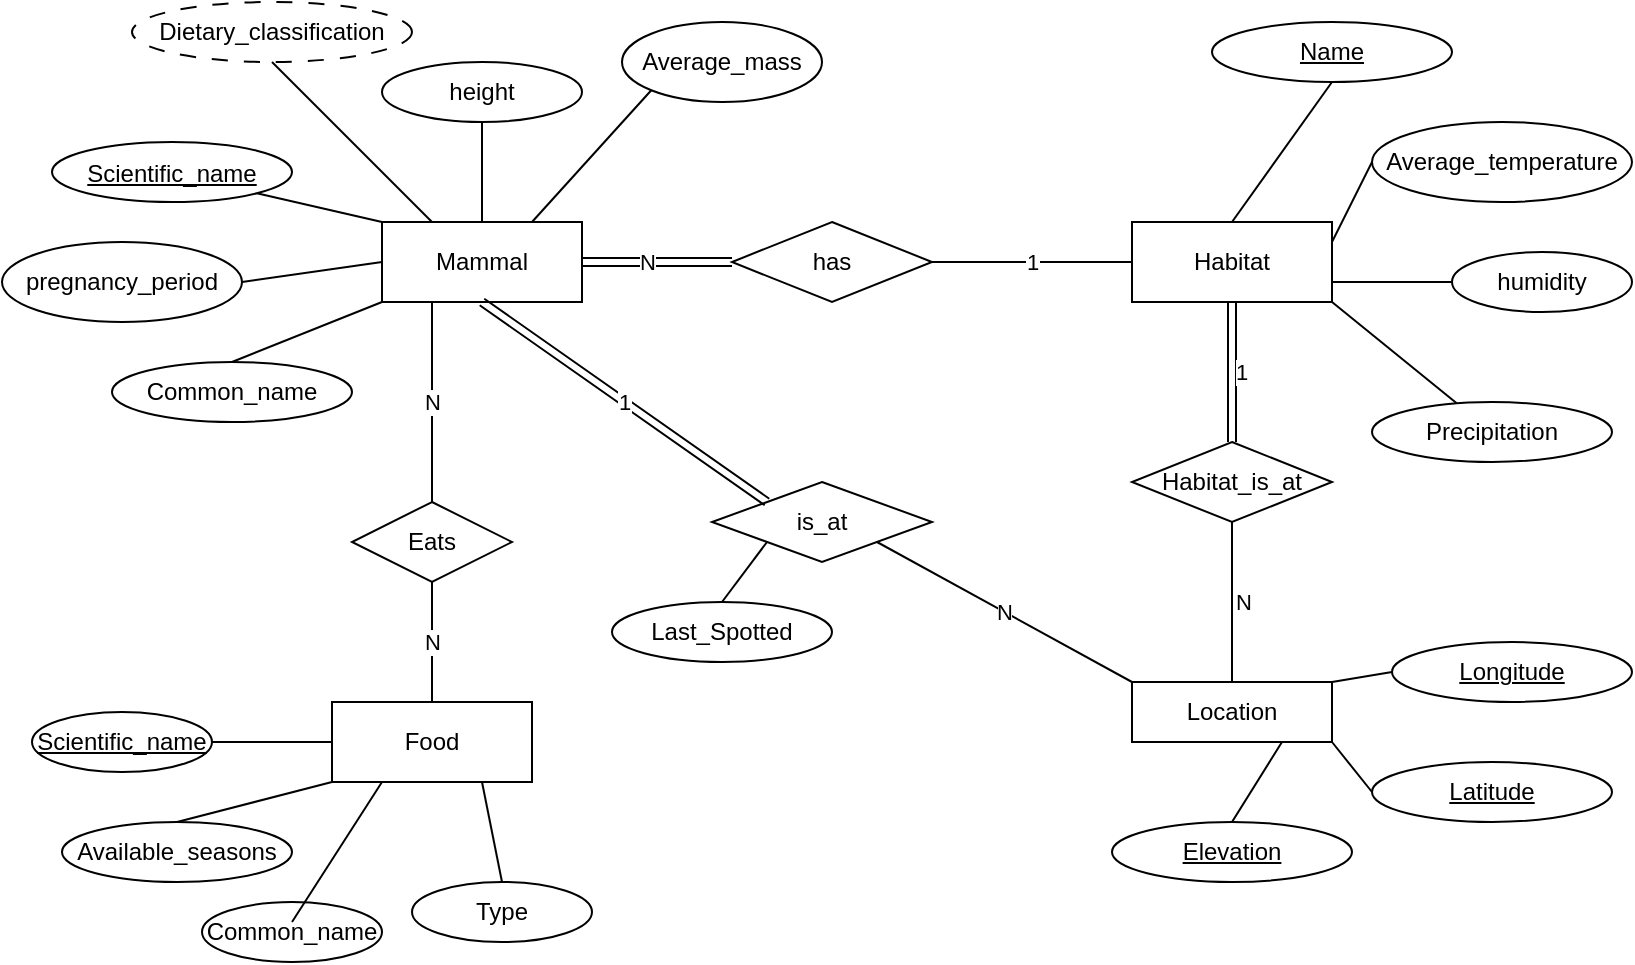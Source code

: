<mxfile version="23.0.2" type="github">
  <diagram id="R2lEEEUBdFMjLlhIrx00" name="Page-1">
    <mxGraphModel dx="1393" dy="776" grid="1" gridSize="10" guides="1" tooltips="1" connect="1" arrows="1" fold="1" page="1" pageScale="1" pageWidth="850" pageHeight="1100" math="0" shadow="0" extFonts="Permanent Marker^https://fonts.googleapis.com/css?family=Permanent+Marker">
      <root>
        <mxCell id="0" />
        <mxCell id="1" parent="0" />
        <mxCell id="7sQpSWEZFjkxRv6NlpaU-1" value="Mammal" style="rounded=0;whiteSpace=wrap;html=1;" parent="1" vertex="1">
          <mxGeometry x="215" y="180" width="100" height="40" as="geometry" />
        </mxCell>
        <mxCell id="7sQpSWEZFjkxRv6NlpaU-2" value="Habitat" style="rounded=0;whiteSpace=wrap;html=1;" parent="1" vertex="1">
          <mxGeometry x="590" y="180" width="100" height="40" as="geometry" />
        </mxCell>
        <mxCell id="7sQpSWEZFjkxRv6NlpaU-3" value="Food" style="rounded=0;whiteSpace=wrap;html=1;" parent="1" vertex="1">
          <mxGeometry x="190" y="420" width="100" height="40" as="geometry" />
        </mxCell>
        <mxCell id="7sQpSWEZFjkxRv6NlpaU-4" value="&lt;u&gt;Scientific_name&lt;/u&gt;" style="ellipse;whiteSpace=wrap;html=1;strokeWidth=1;verticalAlign=middle;horizontal=1;spacingBottom=0;spacingTop=2;" parent="1" vertex="1">
          <mxGeometry x="50" y="140" width="120" height="30" as="geometry" />
        </mxCell>
        <mxCell id="7sQpSWEZFjkxRv6NlpaU-5" value="Dietary_classification" style="ellipse;whiteSpace=wrap;html=1;dashed=1;dashPattern=8 8;" parent="1" vertex="1">
          <mxGeometry x="90" y="70" width="140" height="30" as="geometry" />
        </mxCell>
        <mxCell id="7sQpSWEZFjkxRv6NlpaU-6" value="pregnancy_period" style="ellipse;whiteSpace=wrap;html=1;" parent="1" vertex="1">
          <mxGeometry x="25" y="190" width="120" height="40" as="geometry" />
        </mxCell>
        <mxCell id="7sQpSWEZFjkxRv6NlpaU-7" value="height" style="ellipse;whiteSpace=wrap;html=1;" parent="1" vertex="1">
          <mxGeometry x="215" y="100" width="100" height="30" as="geometry" />
        </mxCell>
        <mxCell id="7sQpSWEZFjkxRv6NlpaU-8" value="Average_mass" style="ellipse;whiteSpace=wrap;html=1;" parent="1" vertex="1">
          <mxGeometry x="335" y="80" width="100" height="40" as="geometry" />
        </mxCell>
        <mxCell id="7sQpSWEZFjkxRv6NlpaU-15" style="edgeStyle=orthogonalEdgeStyle;rounded=0;orthogonalLoop=1;jettySize=auto;html=1;exitX=0.5;exitY=1;exitDx=0;exitDy=0;" parent="1" source="7sQpSWEZFjkxRv6NlpaU-8" target="7sQpSWEZFjkxRv6NlpaU-8" edge="1">
          <mxGeometry relative="1" as="geometry" />
        </mxCell>
        <mxCell id="7sQpSWEZFjkxRv6NlpaU-17" value="Common_name" style="ellipse;whiteSpace=wrap;html=1;" parent="1" vertex="1">
          <mxGeometry x="80" y="250" width="120" height="30" as="geometry" />
        </mxCell>
        <mxCell id="7sQpSWEZFjkxRv6NlpaU-18" value="" style="endArrow=none;html=1;rounded=0;exitX=1;exitY=0.5;exitDx=0;exitDy=0;entryX=0;entryY=0.5;entryDx=0;entryDy=0;" parent="1" source="7sQpSWEZFjkxRv6NlpaU-6" target="7sQpSWEZFjkxRv6NlpaU-1" edge="1">
          <mxGeometry width="50" height="50" relative="1" as="geometry">
            <mxPoint x="550" y="300" as="sourcePoint" />
            <mxPoint x="600" y="250" as="targetPoint" />
          </mxGeometry>
        </mxCell>
        <mxCell id="7sQpSWEZFjkxRv6NlpaU-20" value="" style="endArrow=none;html=1;rounded=0;exitX=1;exitY=1;exitDx=0;exitDy=0;entryX=0;entryY=0;entryDx=0;entryDy=0;" parent="1" source="7sQpSWEZFjkxRv6NlpaU-4" target="7sQpSWEZFjkxRv6NlpaU-1" edge="1">
          <mxGeometry width="50" height="50" relative="1" as="geometry">
            <mxPoint x="550" y="300" as="sourcePoint" />
            <mxPoint x="600" y="250" as="targetPoint" />
          </mxGeometry>
        </mxCell>
        <mxCell id="7sQpSWEZFjkxRv6NlpaU-21" value="" style="endArrow=none;html=1;rounded=0;entryX=0.5;entryY=1;entryDx=0;entryDy=0;exitX=0.25;exitY=0;exitDx=0;exitDy=0;" parent="1" source="7sQpSWEZFjkxRv6NlpaU-1" target="7sQpSWEZFjkxRv6NlpaU-5" edge="1">
          <mxGeometry width="50" height="50" relative="1" as="geometry">
            <mxPoint x="270" y="200" as="sourcePoint" />
            <mxPoint x="320" y="150" as="targetPoint" />
          </mxGeometry>
        </mxCell>
        <mxCell id="7sQpSWEZFjkxRv6NlpaU-22" value="" style="endArrow=none;html=1;rounded=0;exitX=0.5;exitY=0;exitDx=0;exitDy=0;entryX=0.5;entryY=1;entryDx=0;entryDy=0;" parent="1" source="7sQpSWEZFjkxRv6NlpaU-1" target="7sQpSWEZFjkxRv6NlpaU-7" edge="1">
          <mxGeometry width="50" height="50" relative="1" as="geometry">
            <mxPoint x="350" y="210" as="sourcePoint" />
            <mxPoint x="400" y="160" as="targetPoint" />
          </mxGeometry>
        </mxCell>
        <mxCell id="7sQpSWEZFjkxRv6NlpaU-23" value="" style="endArrow=none;html=1;rounded=0;entryX=0;entryY=1;entryDx=0;entryDy=0;exitX=0.5;exitY=0;exitDx=0;exitDy=0;" parent="1" source="7sQpSWEZFjkxRv6NlpaU-17" target="7sQpSWEZFjkxRv6NlpaU-1" edge="1">
          <mxGeometry width="50" height="50" relative="1" as="geometry">
            <mxPoint x="350" y="330" as="sourcePoint" />
            <mxPoint x="400" y="280" as="targetPoint" />
          </mxGeometry>
        </mxCell>
        <mxCell id="7sQpSWEZFjkxRv6NlpaU-24" value="" style="endArrow=none;html=1;rounded=0;entryX=0.75;entryY=0;entryDx=0;entryDy=0;exitX=0;exitY=1;exitDx=0;exitDy=0;" parent="1" source="7sQpSWEZFjkxRv6NlpaU-8" target="7sQpSWEZFjkxRv6NlpaU-1" edge="1">
          <mxGeometry width="50" height="50" relative="1" as="geometry">
            <mxPoint x="350" y="290" as="sourcePoint" />
            <mxPoint x="400" y="240" as="targetPoint" />
          </mxGeometry>
        </mxCell>
        <mxCell id="7sQpSWEZFjkxRv6NlpaU-25" value="Average_temperature" style="ellipse;whiteSpace=wrap;html=1;" parent="1" vertex="1">
          <mxGeometry x="710" y="130" width="130" height="40" as="geometry" />
        </mxCell>
        <mxCell id="7sQpSWEZFjkxRv6NlpaU-26" value="&lt;u&gt;Name&lt;/u&gt;" style="ellipse;whiteSpace=wrap;html=1;" parent="1" vertex="1">
          <mxGeometry x="630" y="80" width="120" height="30" as="geometry" />
        </mxCell>
        <mxCell id="7sQpSWEZFjkxRv6NlpaU-28" value="humidity" style="ellipse;whiteSpace=wrap;html=1;" parent="1" vertex="1">
          <mxGeometry x="750" y="195" width="90" height="30" as="geometry" />
        </mxCell>
        <mxCell id="7sQpSWEZFjkxRv6NlpaU-29" value="Precipitation" style="ellipse;whiteSpace=wrap;html=1;" parent="1" vertex="1">
          <mxGeometry x="710" y="270" width="120" height="30" as="geometry" />
        </mxCell>
        <mxCell id="7sQpSWEZFjkxRv6NlpaU-31" value="Location" style="rounded=0;whiteSpace=wrap;html=1;" parent="1" vertex="1">
          <mxGeometry x="590" y="410" width="100" height="30" as="geometry" />
        </mxCell>
        <mxCell id="7sQpSWEZFjkxRv6NlpaU-32" value="&lt;u&gt;Longitude&lt;/u&gt;" style="ellipse;whiteSpace=wrap;html=1;" parent="1" vertex="1">
          <mxGeometry x="720" y="390" width="120" height="30" as="geometry" />
        </mxCell>
        <mxCell id="7sQpSWEZFjkxRv6NlpaU-33" value="&lt;u&gt;Latitude&lt;/u&gt;" style="ellipse;whiteSpace=wrap;html=1;" parent="1" vertex="1">
          <mxGeometry x="710" y="450" width="120" height="30" as="geometry" />
        </mxCell>
        <mxCell id="7sQpSWEZFjkxRv6NlpaU-34" value="&lt;u&gt;Elevation&lt;/u&gt;" style="ellipse;whiteSpace=wrap;html=1;" parent="1" vertex="1">
          <mxGeometry x="580" y="480" width="120" height="30" as="geometry" />
        </mxCell>
        <mxCell id="7sQpSWEZFjkxRv6NlpaU-36" value="" style="endArrow=none;html=1;rounded=0;exitX=1;exitY=0;exitDx=0;exitDy=0;entryX=0;entryY=0.5;entryDx=0;entryDy=0;" parent="1" source="7sQpSWEZFjkxRv6NlpaU-31" target="7sQpSWEZFjkxRv6NlpaU-32" edge="1">
          <mxGeometry width="50" height="50" relative="1" as="geometry">
            <mxPoint x="450" y="260" as="sourcePoint" />
            <mxPoint x="500" y="210" as="targetPoint" />
          </mxGeometry>
        </mxCell>
        <mxCell id="7sQpSWEZFjkxRv6NlpaU-37" value="" style="endArrow=none;html=1;rounded=0;exitX=1;exitY=1;exitDx=0;exitDy=0;entryX=0;entryY=0.5;entryDx=0;entryDy=0;" parent="1" source="7sQpSWEZFjkxRv6NlpaU-31" target="7sQpSWEZFjkxRv6NlpaU-33" edge="1">
          <mxGeometry width="50" height="50" relative="1" as="geometry">
            <mxPoint x="680" y="490" as="sourcePoint" />
            <mxPoint x="730" y="440" as="targetPoint" />
          </mxGeometry>
        </mxCell>
        <mxCell id="7sQpSWEZFjkxRv6NlpaU-38" value="" style="endArrow=none;html=1;rounded=0;entryX=0.75;entryY=1;entryDx=0;entryDy=0;exitX=0.5;exitY=0;exitDx=0;exitDy=0;" parent="1" source="7sQpSWEZFjkxRv6NlpaU-34" target="7sQpSWEZFjkxRv6NlpaU-31" edge="1">
          <mxGeometry width="50" height="50" relative="1" as="geometry">
            <mxPoint x="490" y="510" as="sourcePoint" />
            <mxPoint x="540" y="460" as="targetPoint" />
          </mxGeometry>
        </mxCell>
        <mxCell id="7sQpSWEZFjkxRv6NlpaU-39" value="" style="endArrow=none;html=1;rounded=0;entryX=1;entryY=1;entryDx=0;entryDy=0;" parent="1" source="7sQpSWEZFjkxRv6NlpaU-29" target="7sQpSWEZFjkxRv6NlpaU-2" edge="1">
          <mxGeometry width="50" height="50" relative="1" as="geometry">
            <mxPoint x="640" y="269.289" as="sourcePoint" />
            <mxPoint x="640" y="230" as="targetPoint" />
          </mxGeometry>
        </mxCell>
        <mxCell id="7sQpSWEZFjkxRv6NlpaU-40" value="" style="endArrow=none;html=1;rounded=0;exitX=0;exitY=0.5;exitDx=0;exitDy=0;entryX=1;entryY=0.75;entryDx=0;entryDy=0;" parent="1" source="7sQpSWEZFjkxRv6NlpaU-28" target="7sQpSWEZFjkxRv6NlpaU-2" edge="1">
          <mxGeometry width="50" height="50" relative="1" as="geometry">
            <mxPoint x="540" y="280" as="sourcePoint" />
            <mxPoint x="590" y="230" as="targetPoint" />
          </mxGeometry>
        </mxCell>
        <mxCell id="7sQpSWEZFjkxRv6NlpaU-41" value="" style="endArrow=none;html=1;rounded=0;exitX=1;exitY=0.25;exitDx=0;exitDy=0;entryX=0;entryY=0.5;entryDx=0;entryDy=0;" parent="1" source="7sQpSWEZFjkxRv6NlpaU-2" target="7sQpSWEZFjkxRv6NlpaU-25" edge="1">
          <mxGeometry width="50" height="50" relative="1" as="geometry">
            <mxPoint x="520" y="240" as="sourcePoint" />
            <mxPoint x="570" y="190" as="targetPoint" />
          </mxGeometry>
        </mxCell>
        <mxCell id="7sQpSWEZFjkxRv6NlpaU-42" value="" style="endArrow=none;html=1;rounded=0;entryX=0.5;entryY=1;entryDx=0;entryDy=0;exitX=0.5;exitY=0;exitDx=0;exitDy=0;" parent="1" source="7sQpSWEZFjkxRv6NlpaU-2" target="7sQpSWEZFjkxRv6NlpaU-26" edge="1">
          <mxGeometry width="50" height="50" relative="1" as="geometry">
            <mxPoint x="410" y="250" as="sourcePoint" />
            <mxPoint x="460" y="200" as="targetPoint" />
          </mxGeometry>
        </mxCell>
        <mxCell id="7sQpSWEZFjkxRv6NlpaU-44" value="&lt;u&gt;Scientific_name&lt;/u&gt;" style="ellipse;whiteSpace=wrap;html=1;" parent="1" vertex="1">
          <mxGeometry x="40" y="425" width="90" height="30" as="geometry" />
        </mxCell>
        <mxCell id="7sQpSWEZFjkxRv6NlpaU-45" value="Available_seasons" style="ellipse;whiteSpace=wrap;html=1;" parent="1" vertex="1">
          <mxGeometry x="55" y="480" width="115" height="30" as="geometry" />
        </mxCell>
        <mxCell id="7sQpSWEZFjkxRv6NlpaU-46" value="Type" style="ellipse;whiteSpace=wrap;html=1;" parent="1" vertex="1">
          <mxGeometry x="230" y="510" width="90" height="30" as="geometry" />
        </mxCell>
        <mxCell id="7sQpSWEZFjkxRv6NlpaU-47" value="" style="endArrow=none;html=1;rounded=0;exitX=1;exitY=0.5;exitDx=0;exitDy=0;entryX=0;entryY=0.5;entryDx=0;entryDy=0;" parent="1" source="7sQpSWEZFjkxRv6NlpaU-44" target="7sQpSWEZFjkxRv6NlpaU-3" edge="1">
          <mxGeometry width="50" height="50" relative="1" as="geometry">
            <mxPoint x="150" y="415" as="sourcePoint" />
            <mxPoint x="200" y="365" as="targetPoint" />
          </mxGeometry>
        </mxCell>
        <mxCell id="7sQpSWEZFjkxRv6NlpaU-48" value="" style="endArrow=none;html=1;rounded=0;entryX=0;entryY=1;entryDx=0;entryDy=0;exitX=0.5;exitY=0;exitDx=0;exitDy=0;" parent="1" source="7sQpSWEZFjkxRv6NlpaU-45" target="7sQpSWEZFjkxRv6NlpaU-3" edge="1">
          <mxGeometry width="50" height="50" relative="1" as="geometry">
            <mxPoint x="180" y="515" as="sourcePoint" />
            <mxPoint x="230" y="475" as="targetPoint" />
          </mxGeometry>
        </mxCell>
        <mxCell id="7sQpSWEZFjkxRv6NlpaU-49" value="" style="endArrow=none;html=1;rounded=0;entryX=0.75;entryY=1;entryDx=0;entryDy=0;exitX=0.5;exitY=0;exitDx=0;exitDy=0;" parent="1" source="7sQpSWEZFjkxRv6NlpaU-46" target="7sQpSWEZFjkxRv6NlpaU-3" edge="1">
          <mxGeometry width="50" height="50" relative="1" as="geometry">
            <mxPoint x="240" y="535" as="sourcePoint" />
            <mxPoint x="290" y="485" as="targetPoint" />
          </mxGeometry>
        </mxCell>
        <mxCell id="7sQpSWEZFjkxRv6NlpaU-50" value="Habitat_is_at" style="rhombus;whiteSpace=wrap;html=1;" parent="1" vertex="1">
          <mxGeometry x="590" y="290" width="100" height="40" as="geometry" />
        </mxCell>
        <mxCell id="7sQpSWEZFjkxRv6NlpaU-51" value="1" style="endArrow=none;html=1;rounded=0;entryX=0.5;entryY=1;entryDx=0;entryDy=0;exitX=0.5;exitY=0;exitDx=0;exitDy=0;align=left;shape=link;" parent="1" source="7sQpSWEZFjkxRv6NlpaU-50" target="7sQpSWEZFjkxRv6NlpaU-2" edge="1">
          <mxGeometry width="50" height="50" relative="1" as="geometry">
            <mxPoint x="610" y="310" as="sourcePoint" />
            <mxPoint x="530" y="240" as="targetPoint" />
          </mxGeometry>
        </mxCell>
        <mxCell id="7sQpSWEZFjkxRv6NlpaU-52" value="N" style="endArrow=none;html=1;rounded=0;entryX=0.5;entryY=1;entryDx=0;entryDy=0;exitX=0.5;exitY=0;exitDx=0;exitDy=0;align=left;" parent="1" source="7sQpSWEZFjkxRv6NlpaU-31" target="7sQpSWEZFjkxRv6NlpaU-50" edge="1">
          <mxGeometry width="50" height="50" relative="1" as="geometry">
            <mxPoint x="580" y="480" as="sourcePoint" />
            <mxPoint x="630" y="430" as="targetPoint" />
          </mxGeometry>
        </mxCell>
        <mxCell id="7sQpSWEZFjkxRv6NlpaU-53" value="has" style="rhombus;whiteSpace=wrap;html=1;" parent="1" vertex="1">
          <mxGeometry x="390" y="180" width="100" height="40" as="geometry" />
        </mxCell>
        <mxCell id="7sQpSWEZFjkxRv6NlpaU-54" value="&lt;div style=&quot;&quot;&gt;N&lt;/div&gt;" style="endArrow=none;html=1;rounded=0;entryX=1;entryY=0.5;entryDx=0;entryDy=0;exitX=0;exitY=0.5;exitDx=0;exitDy=0;align=right;shape=link;" parent="1" source="7sQpSWEZFjkxRv6NlpaU-53" target="7sQpSWEZFjkxRv6NlpaU-1" edge="1">
          <mxGeometry width="50" height="50" relative="1" as="geometry">
            <mxPoint x="210" y="420" as="sourcePoint" />
            <mxPoint x="260" y="370" as="targetPoint" />
          </mxGeometry>
        </mxCell>
        <mxCell id="7sQpSWEZFjkxRv6NlpaU-55" value="1" style="endArrow=none;html=1;rounded=0;entryX=1;entryY=0.5;entryDx=0;entryDy=0;exitX=0;exitY=0.5;exitDx=0;exitDy=0;" parent="1" source="7sQpSWEZFjkxRv6NlpaU-2" target="7sQpSWEZFjkxRv6NlpaU-53" edge="1">
          <mxGeometry width="50" height="50" relative="1" as="geometry">
            <mxPoint x="430" y="440" as="sourcePoint" />
            <mxPoint x="480" y="390" as="targetPoint" />
          </mxGeometry>
        </mxCell>
        <mxCell id="7sQpSWEZFjkxRv6NlpaU-56" value="is_at" style="rhombus;whiteSpace=wrap;html=1;" parent="1" vertex="1">
          <mxGeometry x="380" y="310" width="110" height="40" as="geometry" />
        </mxCell>
        <mxCell id="7sQpSWEZFjkxRv6NlpaU-57" value="1" style="endArrow=none;html=1;rounded=0;entryX=0.5;entryY=1;entryDx=0;entryDy=0;exitX=0;exitY=0;exitDx=0;exitDy=0;shape=link;" parent="1" source="7sQpSWEZFjkxRv6NlpaU-56" target="7sQpSWEZFjkxRv6NlpaU-1" edge="1">
          <mxGeometry width="50" height="50" relative="1" as="geometry">
            <mxPoint x="320" y="380" as="sourcePoint" />
            <mxPoint x="370" y="330" as="targetPoint" />
          </mxGeometry>
        </mxCell>
        <mxCell id="7sQpSWEZFjkxRv6NlpaU-60" value="N" style="endArrow=none;html=1;rounded=0;entryX=1;entryY=1;entryDx=0;entryDy=0;exitX=0;exitY=0;exitDx=0;exitDy=0;" parent="1" source="7sQpSWEZFjkxRv6NlpaU-31" target="7sQpSWEZFjkxRv6NlpaU-56" edge="1">
          <mxGeometry width="50" height="50" relative="1" as="geometry">
            <mxPoint x="450" y="560" as="sourcePoint" />
            <mxPoint x="500" y="510" as="targetPoint" />
          </mxGeometry>
        </mxCell>
        <mxCell id="7sQpSWEZFjkxRv6NlpaU-61" value="Eats" style="rhombus;whiteSpace=wrap;html=1;" parent="1" vertex="1">
          <mxGeometry x="200" y="320" width="80" height="40" as="geometry" />
        </mxCell>
        <mxCell id="7sQpSWEZFjkxRv6NlpaU-62" value="N" style="endArrow=none;html=1;rounded=0;entryX=0.25;entryY=1;entryDx=0;entryDy=0;exitX=0.5;exitY=0;exitDx=0;exitDy=0;" parent="1" source="7sQpSWEZFjkxRv6NlpaU-61" target="7sQpSWEZFjkxRv6NlpaU-1" edge="1">
          <mxGeometry width="50" height="50" relative="1" as="geometry">
            <mxPoint x="230" y="340" as="sourcePoint" />
            <mxPoint x="280" y="290" as="targetPoint" />
          </mxGeometry>
        </mxCell>
        <mxCell id="7sQpSWEZFjkxRv6NlpaU-63" value="N" style="endArrow=none;html=1;rounded=0;entryX=0.5;entryY=1;entryDx=0;entryDy=0;exitX=0.5;exitY=0;exitDx=0;exitDy=0;" parent="1" source="7sQpSWEZFjkxRv6NlpaU-3" target="7sQpSWEZFjkxRv6NlpaU-61" edge="1">
          <mxGeometry width="50" height="50" relative="1" as="geometry">
            <mxPoint x="240" y="530" as="sourcePoint" />
            <mxPoint x="270" y="480" as="targetPoint" />
          </mxGeometry>
        </mxCell>
        <mxCell id="7sQpSWEZFjkxRv6NlpaU-64" value="Last_Spotted" style="ellipse;whiteSpace=wrap;html=1;" parent="1" vertex="1">
          <mxGeometry x="330" y="370" width="110" height="30" as="geometry" />
        </mxCell>
        <mxCell id="7sQpSWEZFjkxRv6NlpaU-65" value="" style="endArrow=none;html=1;rounded=0;entryX=0;entryY=1;entryDx=0;entryDy=0;exitX=0.5;exitY=0;exitDx=0;exitDy=0;" parent="1" source="7sQpSWEZFjkxRv6NlpaU-64" target="7sQpSWEZFjkxRv6NlpaU-56" edge="1">
          <mxGeometry width="50" height="50" relative="1" as="geometry">
            <mxPoint x="330" y="480" as="sourcePoint" />
            <mxPoint x="380" y="430" as="targetPoint" />
          </mxGeometry>
        </mxCell>
        <mxCell id="GOfKDMqsaW2KQ49bKaw--3" value="Common_name" style="ellipse;whiteSpace=wrap;html=1;" vertex="1" parent="1">
          <mxGeometry x="125" y="520" width="90" height="30" as="geometry" />
        </mxCell>
        <mxCell id="GOfKDMqsaW2KQ49bKaw--4" value="" style="endArrow=none;html=1;rounded=0;entryX=0.25;entryY=1;entryDx=0;entryDy=0;" edge="1" parent="1" target="7sQpSWEZFjkxRv6NlpaU-3">
          <mxGeometry width="50" height="50" relative="1" as="geometry">
            <mxPoint x="170" y="530" as="sourcePoint" />
            <mxPoint x="220" y="480" as="targetPoint" />
          </mxGeometry>
        </mxCell>
      </root>
    </mxGraphModel>
  </diagram>
</mxfile>
